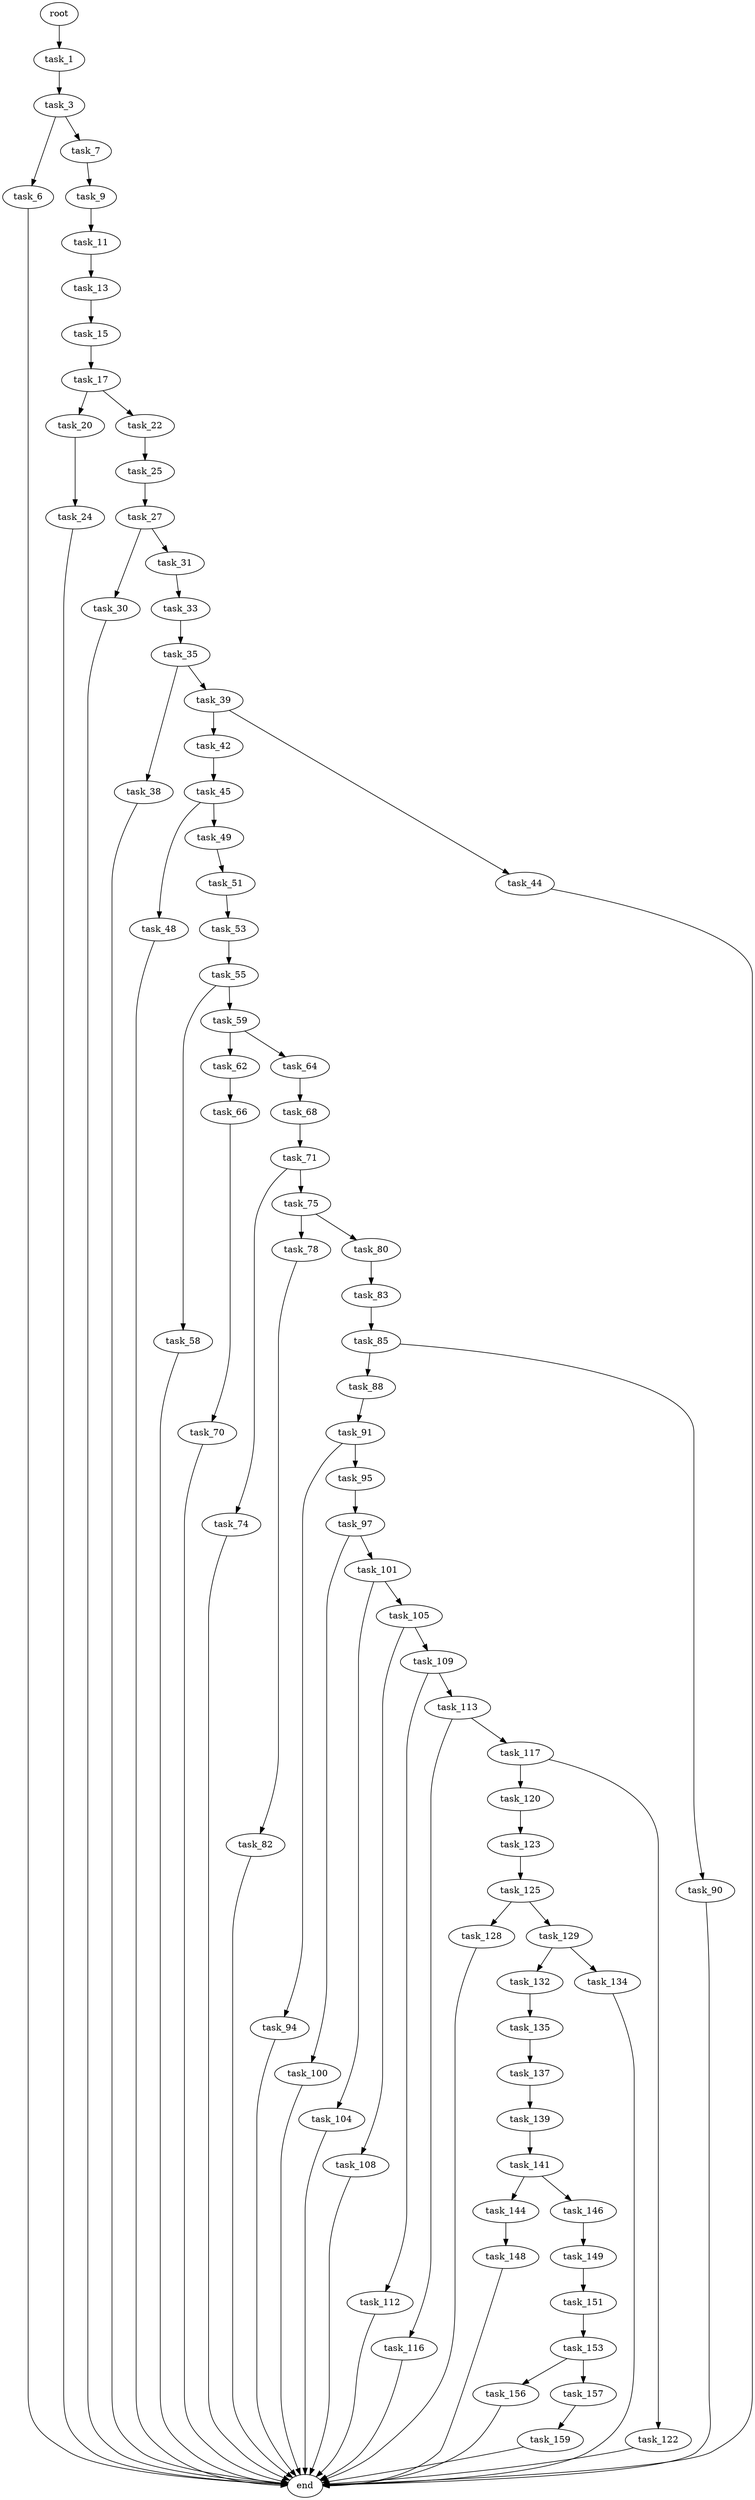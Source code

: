 digraph G {
  root [size="0.000000"];
  task_1 [size="28648215874.000000"];
  task_3 [size="909038902085.000000"];
  task_6 [size="806874719.000000"];
  task_7 [size="1855927513.000000"];
  task_9 [size="10959201442.000000"];
  task_11 [size="28991029248.000000"];
  task_13 [size="15128032363.000000"];
  task_15 [size="8589934592.000000"];
  task_17 [size="1070114044316.000000"];
  task_20 [size="12625978342.000000"];
  task_22 [size="580952953225.000000"];
  task_24 [size="265645896674.000000"];
  task_25 [size="1251019233.000000"];
  task_27 [size="134217728000.000000"];
  task_30 [size="63807582695.000000"];
  task_31 [size="467268835232.000000"];
  task_33 [size="20387831260.000000"];
  task_35 [size="27791469187.000000"];
  task_38 [size="3347208742.000000"];
  task_39 [size="3194824688.000000"];
  task_42 [size="368293445632.000000"];
  task_44 [size="5033931659.000000"];
  task_45 [size="306381723932.000000"];
  task_48 [size="87304583978.000000"];
  task_49 [size="368293445632.000000"];
  task_51 [size="549755813888.000000"];
  task_53 [size="167629452587.000000"];
  task_55 [size="4712477017.000000"];
  task_58 [size="28991029248.000000"];
  task_59 [size="213168755941.000000"];
  task_62 [size="551491876.000000"];
  task_64 [size="35328846888.000000"];
  task_66 [size="13313452433.000000"];
  task_68 [size="368293445632.000000"];
  task_70 [size="8589934592.000000"];
  task_71 [size="231928233984.000000"];
  task_74 [size="609087746373.000000"];
  task_75 [size="134217728000.000000"];
  task_78 [size="283886355899.000000"];
  task_80 [size="216255698562.000000"];
  task_82 [size="231928233984.000000"];
  task_83 [size="21685683066.000000"];
  task_85 [size="368293445632.000000"];
  task_88 [size="68719476736.000000"];
  task_90 [size="134217728000.000000"];
  task_91 [size="1302916163729.000000"];
  task_94 [size="30089522104.000000"];
  task_95 [size="663010470551.000000"];
  task_97 [size="7582034465.000000"];
  task_100 [size="9319773005.000000"];
  task_101 [size="549755813888.000000"];
  task_104 [size="1073741824000.000000"];
  task_105 [size="1073741824000.000000"];
  task_108 [size="91841094044.000000"];
  task_109 [size="48397891357.000000"];
  task_112 [size="231928233984.000000"];
  task_113 [size="8589934592.000000"];
  task_116 [size="549755813888.000000"];
  task_117 [size="28694732857.000000"];
  task_120 [size="20652890940.000000"];
  task_122 [size="198439388063.000000"];
  task_123 [size="6727547534.000000"];
  task_125 [size="7983964981.000000"];
  task_128 [size="2129360614.000000"];
  task_129 [size="15624946415.000000"];
  task_132 [size="66341353025.000000"];
  task_134 [size="123267322507.000000"];
  task_135 [size="134217728000.000000"];
  task_137 [size="2284803775.000000"];
  task_139 [size="59232099015.000000"];
  task_141 [size="549755813888.000000"];
  task_144 [size="1523509202.000000"];
  task_146 [size="31531713961.000000"];
  task_148 [size="20407750605.000000"];
  task_149 [size="231928233984.000000"];
  task_151 [size="460017241454.000000"];
  task_153 [size="21558885352.000000"];
  task_156 [size="11049768630.000000"];
  task_157 [size="517604380.000000"];
  task_159 [size="253702627197.000000"];
  end [size="0.000000"];

  root -> task_1 [size="1.000000"];
  task_1 -> task_3 [size="838860800.000000"];
  task_3 -> task_6 [size="679477248.000000"];
  task_3 -> task_7 [size="679477248.000000"];
  task_6 -> end [size="1.000000"];
  task_7 -> task_9 [size="33554432.000000"];
  task_9 -> task_11 [size="33554432.000000"];
  task_11 -> task_13 [size="75497472.000000"];
  task_13 -> task_15 [size="536870912.000000"];
  task_15 -> task_17 [size="33554432.000000"];
  task_17 -> task_20 [size="679477248.000000"];
  task_17 -> task_22 [size="679477248.000000"];
  task_20 -> task_24 [size="411041792.000000"];
  task_22 -> task_25 [size="411041792.000000"];
  task_24 -> end [size="1.000000"];
  task_25 -> task_27 [size="33554432.000000"];
  task_27 -> task_30 [size="209715200.000000"];
  task_27 -> task_31 [size="209715200.000000"];
  task_30 -> end [size="1.000000"];
  task_31 -> task_33 [size="536870912.000000"];
  task_33 -> task_35 [size="33554432.000000"];
  task_35 -> task_38 [size="536870912.000000"];
  task_35 -> task_39 [size="536870912.000000"];
  task_38 -> end [size="1.000000"];
  task_39 -> task_42 [size="75497472.000000"];
  task_39 -> task_44 [size="75497472.000000"];
  task_42 -> task_45 [size="411041792.000000"];
  task_44 -> end [size="1.000000"];
  task_45 -> task_48 [size="536870912.000000"];
  task_45 -> task_49 [size="536870912.000000"];
  task_48 -> end [size="1.000000"];
  task_49 -> task_51 [size="411041792.000000"];
  task_51 -> task_53 [size="536870912.000000"];
  task_53 -> task_55 [size="134217728.000000"];
  task_55 -> task_58 [size="75497472.000000"];
  task_55 -> task_59 [size="75497472.000000"];
  task_58 -> end [size="1.000000"];
  task_59 -> task_62 [size="209715200.000000"];
  task_59 -> task_64 [size="209715200.000000"];
  task_62 -> task_66 [size="33554432.000000"];
  task_64 -> task_68 [size="33554432.000000"];
  task_66 -> task_70 [size="209715200.000000"];
  task_68 -> task_71 [size="411041792.000000"];
  task_70 -> end [size="1.000000"];
  task_71 -> task_74 [size="301989888.000000"];
  task_71 -> task_75 [size="301989888.000000"];
  task_74 -> end [size="1.000000"];
  task_75 -> task_78 [size="209715200.000000"];
  task_75 -> task_80 [size="209715200.000000"];
  task_78 -> task_82 [size="209715200.000000"];
  task_80 -> task_83 [size="209715200.000000"];
  task_82 -> end [size="1.000000"];
  task_83 -> task_85 [size="838860800.000000"];
  task_85 -> task_88 [size="411041792.000000"];
  task_85 -> task_90 [size="411041792.000000"];
  task_88 -> task_91 [size="134217728.000000"];
  task_90 -> end [size="1.000000"];
  task_91 -> task_94 [size="838860800.000000"];
  task_91 -> task_95 [size="838860800.000000"];
  task_94 -> end [size="1.000000"];
  task_95 -> task_97 [size="679477248.000000"];
  task_97 -> task_100 [size="134217728.000000"];
  task_97 -> task_101 [size="134217728.000000"];
  task_100 -> end [size="1.000000"];
  task_101 -> task_104 [size="536870912.000000"];
  task_101 -> task_105 [size="536870912.000000"];
  task_104 -> end [size="1.000000"];
  task_105 -> task_108 [size="838860800.000000"];
  task_105 -> task_109 [size="838860800.000000"];
  task_108 -> end [size="1.000000"];
  task_109 -> task_112 [size="838860800.000000"];
  task_109 -> task_113 [size="838860800.000000"];
  task_112 -> end [size="1.000000"];
  task_113 -> task_116 [size="33554432.000000"];
  task_113 -> task_117 [size="33554432.000000"];
  task_116 -> end [size="1.000000"];
  task_117 -> task_120 [size="33554432.000000"];
  task_117 -> task_122 [size="33554432.000000"];
  task_120 -> task_123 [size="536870912.000000"];
  task_122 -> end [size="1.000000"];
  task_123 -> task_125 [size="411041792.000000"];
  task_125 -> task_128 [size="134217728.000000"];
  task_125 -> task_129 [size="134217728.000000"];
  task_128 -> end [size="1.000000"];
  task_129 -> task_132 [size="301989888.000000"];
  task_129 -> task_134 [size="301989888.000000"];
  task_132 -> task_135 [size="75497472.000000"];
  task_134 -> end [size="1.000000"];
  task_135 -> task_137 [size="209715200.000000"];
  task_137 -> task_139 [size="209715200.000000"];
  task_139 -> task_141 [size="75497472.000000"];
  task_141 -> task_144 [size="536870912.000000"];
  task_141 -> task_146 [size="536870912.000000"];
  task_144 -> task_148 [size="33554432.000000"];
  task_146 -> task_149 [size="536870912.000000"];
  task_148 -> end [size="1.000000"];
  task_149 -> task_151 [size="301989888.000000"];
  task_151 -> task_153 [size="301989888.000000"];
  task_153 -> task_156 [size="679477248.000000"];
  task_153 -> task_157 [size="679477248.000000"];
  task_156 -> end [size="1.000000"];
  task_157 -> task_159 [size="33554432.000000"];
  task_159 -> end [size="1.000000"];
}
